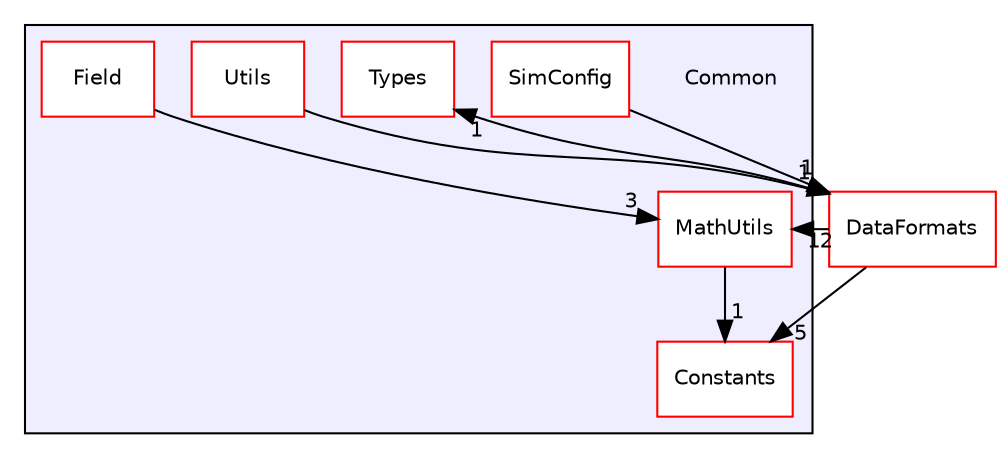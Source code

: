 digraph "/home/travis/build/AliceO2Group/AliceO2/Common" {
  bgcolor=transparent;
  compound=true
  node [ fontsize="10", fontname="Helvetica"];
  edge [ labelfontsize="10", labelfontname="Helvetica"];
  subgraph clusterdir_4ab6b4cc6a7edbff49100e9123df213f {
    graph [ bgcolor="#eeeeff", pencolor="black", label="" URL="dir_4ab6b4cc6a7edbff49100e9123df213f.html"];
    dir_4ab6b4cc6a7edbff49100e9123df213f [shape=plaintext label="Common"];
    dir_6595de266f53d2529c2724716663252d [shape=box label="Constants" color="red" fillcolor="white" style="filled" URL="dir_6595de266f53d2529c2724716663252d.html"];
    dir_91c9f7c5ec503f33747eecaa76c19aa0 [shape=box label="Field" color="red" fillcolor="white" style="filled" URL="dir_91c9f7c5ec503f33747eecaa76c19aa0.html"];
    dir_1e6fb7e1d286de65f5cad603aaa68769 [shape=box label="MathUtils" color="red" fillcolor="white" style="filled" URL="dir_1e6fb7e1d286de65f5cad603aaa68769.html"];
    dir_3a79d3ee4538628fc18e2135ea9cbf22 [shape=box label="SimConfig" color="red" fillcolor="white" style="filled" URL="dir_3a79d3ee4538628fc18e2135ea9cbf22.html"];
    dir_a227714f4bf20de28f228c5ebfa34254 [shape=box label="Types" color="red" fillcolor="white" style="filled" URL="dir_a227714f4bf20de28f228c5ebfa34254.html"];
    dir_dc4810549f8e2e369c60bffc9a91caa2 [shape=box label="Utils" color="red" fillcolor="white" style="filled" URL="dir_dc4810549f8e2e369c60bffc9a91caa2.html"];
  }
  dir_2171f7ec022c5423887b07c69b2f5b48 [shape=box label="DataFormats" color="red" URL="dir_2171f7ec022c5423887b07c69b2f5b48.html"];
  dir_91c9f7c5ec503f33747eecaa76c19aa0->dir_1e6fb7e1d286de65f5cad603aaa68769 [headlabel="3", labeldistance=1.5 headhref="dir_000020_000025.html"];
  dir_1e6fb7e1d286de65f5cad603aaa68769->dir_6595de266f53d2529c2724716663252d [headlabel="1", labeldistance=1.5 headhref="dir_000025_000017.html"];
  dir_3a79d3ee4538628fc18e2135ea9cbf22->dir_2171f7ec022c5423887b07c69b2f5b48 [headlabel="1", labeldistance=1.5 headhref="dir_000043_000056.html"];
  dir_2171f7ec022c5423887b07c69b2f5b48->dir_6595de266f53d2529c2724716663252d [headlabel="5", labeldistance=1.5 headhref="dir_000056_000017.html"];
  dir_2171f7ec022c5423887b07c69b2f5b48->dir_1e6fb7e1d286de65f5cad603aaa68769 [headlabel="12", labeldistance=1.5 headhref="dir_000056_000025.html"];
  dir_2171f7ec022c5423887b07c69b2f5b48->dir_a227714f4bf20de28f228c5ebfa34254 [headlabel="1", labeldistance=1.5 headhref="dir_000056_000048.html"];
  dir_dc4810549f8e2e369c60bffc9a91caa2->dir_2171f7ec022c5423887b07c69b2f5b48 [headlabel="1", labeldistance=1.5 headhref="dir_000051_000056.html"];
}
